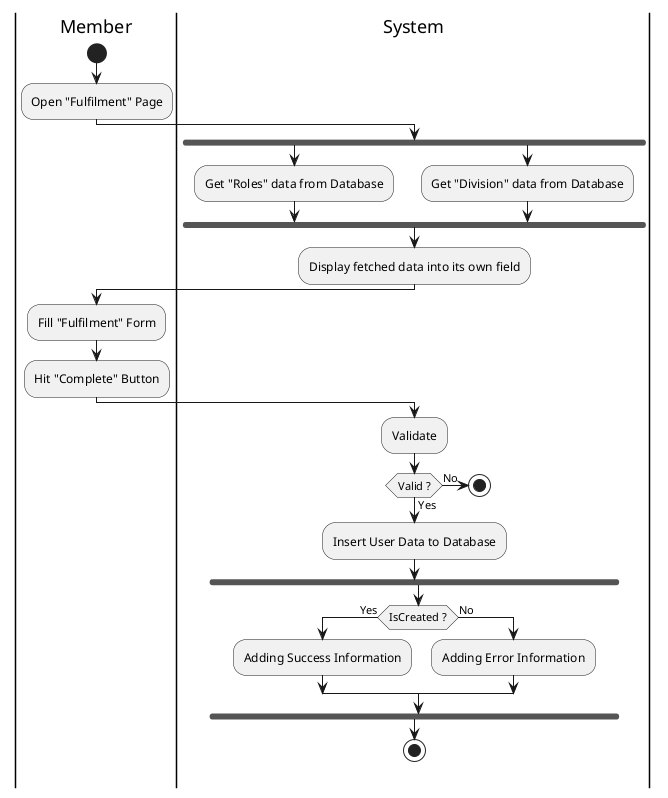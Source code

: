 @startuml Register

skinparam ConditionEndStyle hline
skinparam Monochrome true
skinparam Shadowing false

|Member|
start
:Open "Fulfilment" Page;


|System|
fork
    :Get "Roles" data from Database;
forkagain
    :Get "Division" data from Database;
endfork
:Display fetched data into its own field;

|Member|
:Fill "Fulfilment" Form;
:Hit "Complete" Button;

|System|
:Validate;

if (Valid ?) then (Yes)
    :Insert User Data to Database;
    fork
        if (IsCreated ?) then (Yes)
            :Adding Success Information;
        else (No)
            :Adding Error Information;
        endif
    endfork
    stop
else (No)
    stop
endif

@enduml